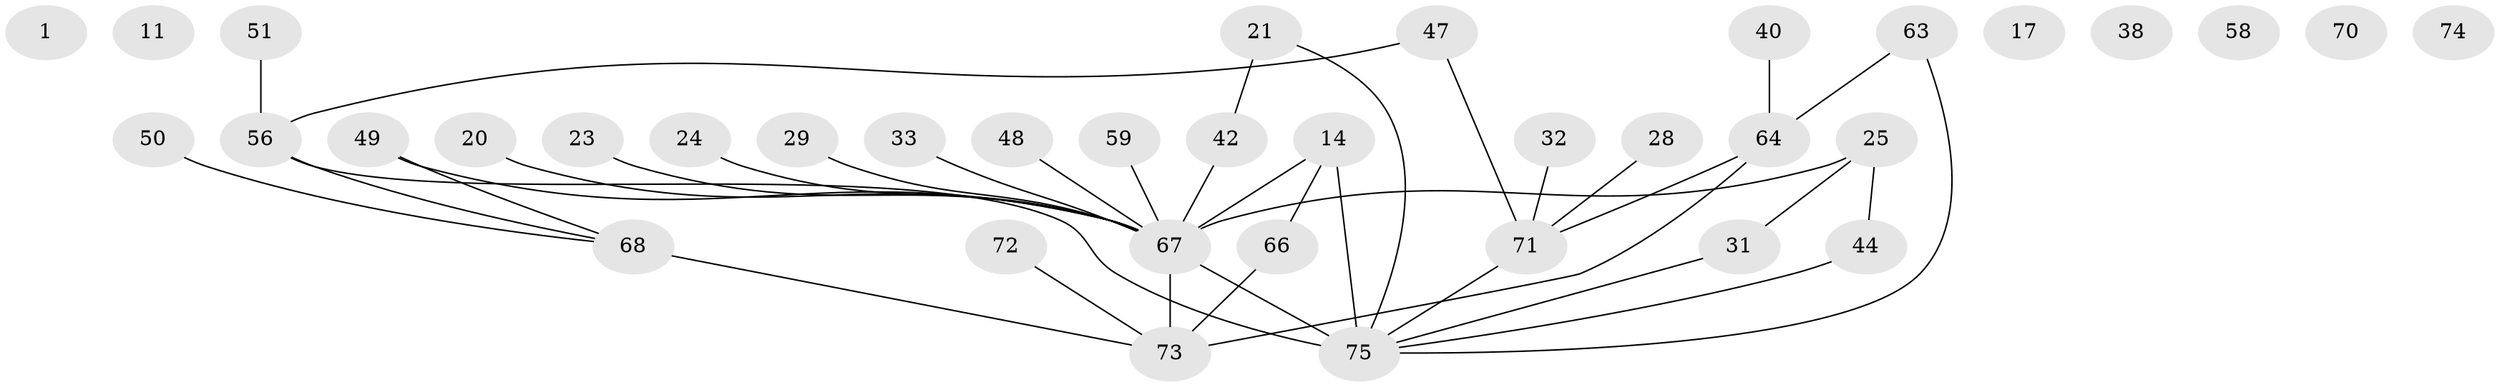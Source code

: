 // original degree distribution, {0: 0.09333333333333334, 5: 0.02666666666666667, 2: 0.3333333333333333, 4: 0.10666666666666667, 1: 0.18666666666666668, 3: 0.17333333333333334, 7: 0.04, 8: 0.013333333333333334, 6: 0.02666666666666667}
// Generated by graph-tools (version 1.1) at 2025/40/03/09/25 04:40:17]
// undirected, 37 vertices, 39 edges
graph export_dot {
graph [start="1"]
  node [color=gray90,style=filled];
  1;
  11;
  14 [super="+2"];
  17;
  20;
  21 [super="+12"];
  23;
  24;
  25;
  28;
  29 [super="+19"];
  31;
  32;
  33;
  38;
  40;
  42;
  44 [super="+35"];
  47;
  48;
  49;
  50 [super="+45"];
  51 [super="+41"];
  56 [super="+18+3"];
  58;
  59;
  63;
  64 [super="+13"];
  66 [super="+27"];
  67 [super="+39+8+54+60+65"];
  68 [super="+30+55"];
  70;
  71 [super="+5+43"];
  72;
  73 [super="+26+57"];
  74;
  75 [super="+36+6+61+69"];
  14 -- 66;
  14 -- 67 [weight=4];
  14 -- 75 [weight=2];
  20 -- 67;
  21 -- 42;
  21 -- 75;
  23 -- 67;
  24 -- 67;
  25 -- 31;
  25 -- 67 [weight=2];
  25 -- 44;
  28 -- 71;
  29 -- 67;
  31 -- 75;
  32 -- 71;
  33 -- 67;
  40 -- 64;
  42 -- 67 [weight=2];
  44 -- 75;
  47 -- 71;
  47 -- 56;
  48 -- 67;
  49 -- 68;
  49 -- 67;
  50 -- 68;
  51 -- 56;
  56 -- 68;
  56 -- 75 [weight=2];
  59 -- 67;
  63 -- 64;
  63 -- 75;
  64 -- 73 [weight=2];
  64 -- 71;
  66 -- 73;
  67 -- 73 [weight=4];
  67 -- 75 [weight=3];
  68 -- 73 [weight=3];
  71 -- 75 [weight=2];
  72 -- 73;
}
